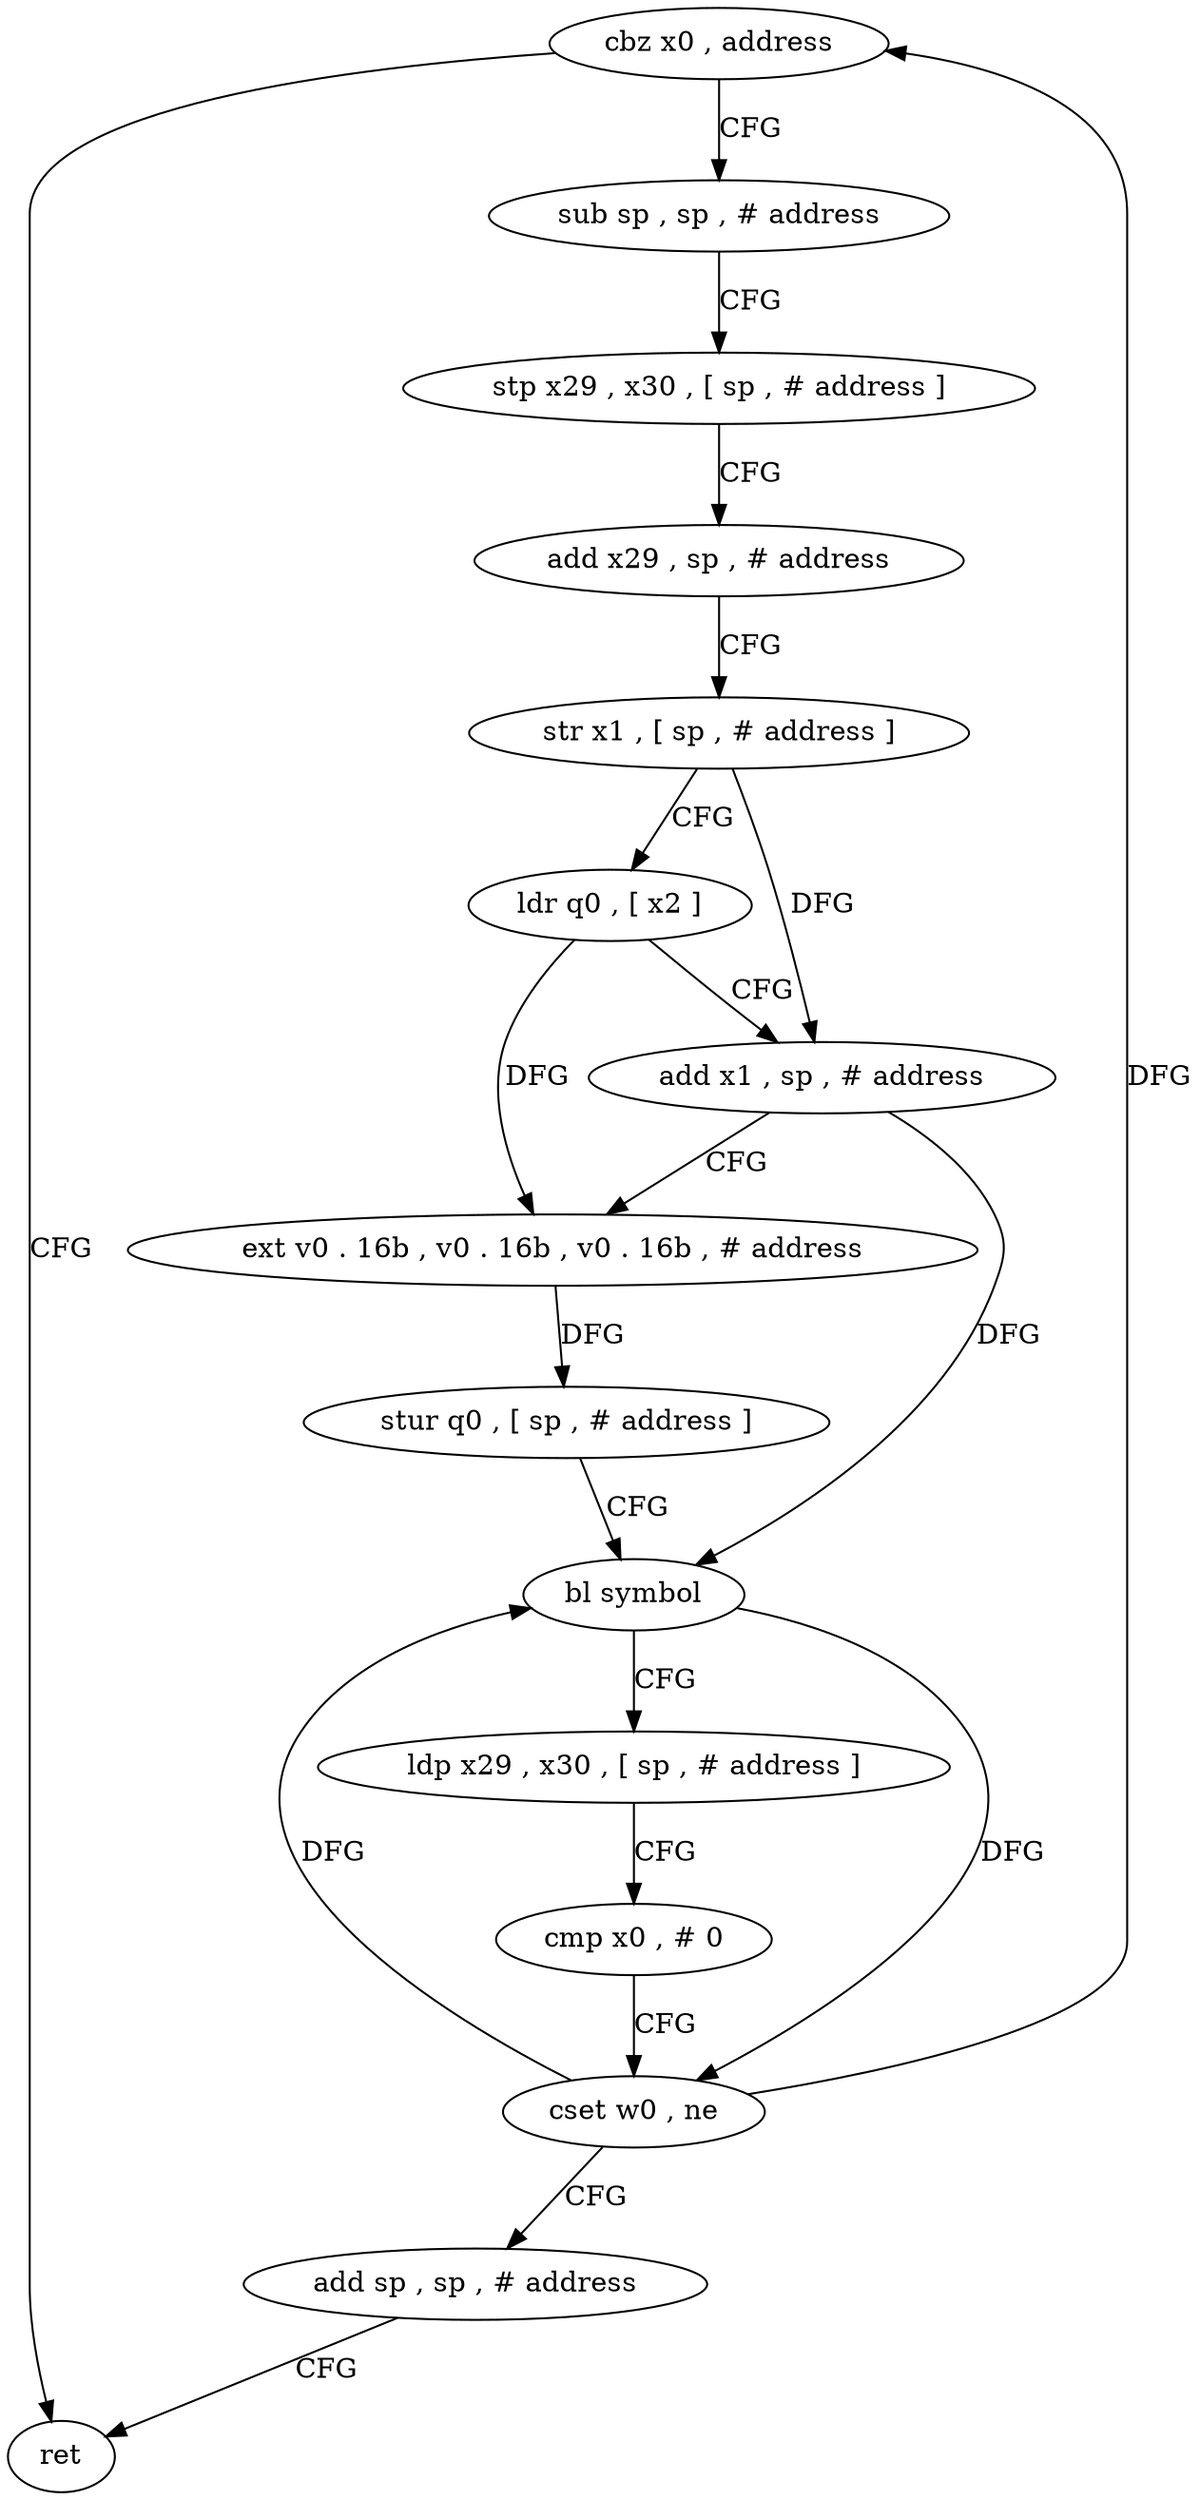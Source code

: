 digraph "func" {
"4235880" [label = "cbz x0 , address" ]
"4235936" [label = "ret" ]
"4235884" [label = "sub sp , sp , # address" ]
"4235888" [label = "stp x29 , x30 , [ sp , # address ]" ]
"4235892" [label = "add x29 , sp , # address" ]
"4235896" [label = "str x1 , [ sp , # address ]" ]
"4235900" [label = "ldr q0 , [ x2 ]" ]
"4235904" [label = "add x1 , sp , # address" ]
"4235908" [label = "ext v0 . 16b , v0 . 16b , v0 . 16b , # address" ]
"4235912" [label = "stur q0 , [ sp , # address ]" ]
"4235916" [label = "bl symbol" ]
"4235920" [label = "ldp x29 , x30 , [ sp , # address ]" ]
"4235924" [label = "cmp x0 , # 0" ]
"4235928" [label = "cset w0 , ne" ]
"4235932" [label = "add sp , sp , # address" ]
"4235880" -> "4235936" [ label = "CFG" ]
"4235880" -> "4235884" [ label = "CFG" ]
"4235884" -> "4235888" [ label = "CFG" ]
"4235888" -> "4235892" [ label = "CFG" ]
"4235892" -> "4235896" [ label = "CFG" ]
"4235896" -> "4235900" [ label = "CFG" ]
"4235896" -> "4235904" [ label = "DFG" ]
"4235900" -> "4235904" [ label = "CFG" ]
"4235900" -> "4235908" [ label = "DFG" ]
"4235904" -> "4235908" [ label = "CFG" ]
"4235904" -> "4235916" [ label = "DFG" ]
"4235908" -> "4235912" [ label = "DFG" ]
"4235912" -> "4235916" [ label = "CFG" ]
"4235916" -> "4235920" [ label = "CFG" ]
"4235916" -> "4235928" [ label = "DFG" ]
"4235920" -> "4235924" [ label = "CFG" ]
"4235924" -> "4235928" [ label = "CFG" ]
"4235928" -> "4235932" [ label = "CFG" ]
"4235928" -> "4235880" [ label = "DFG" ]
"4235928" -> "4235916" [ label = "DFG" ]
"4235932" -> "4235936" [ label = "CFG" ]
}
